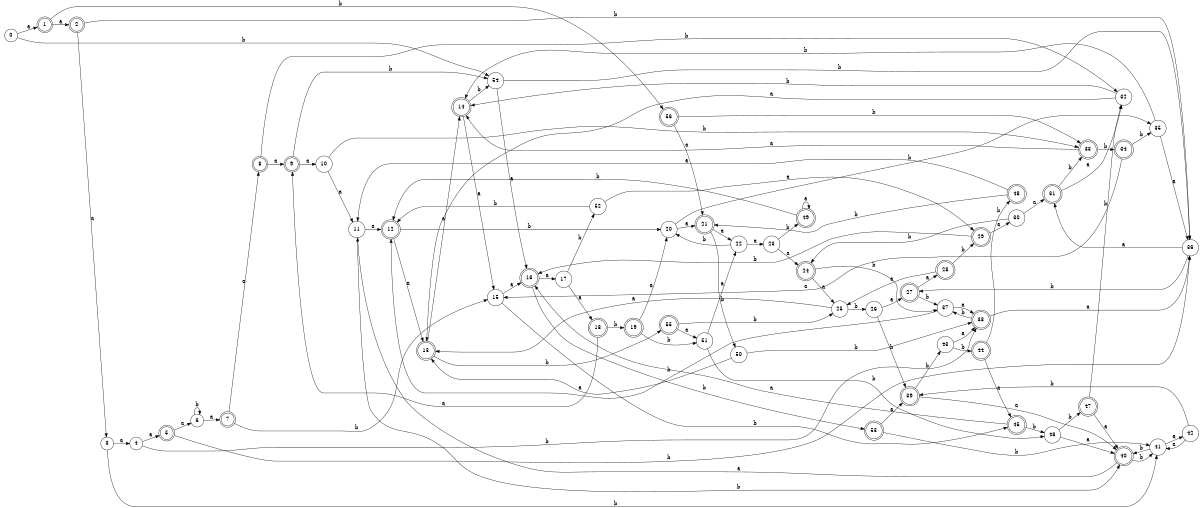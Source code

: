 digraph n46_3 {
__start0 [label="" shape="none"];

rankdir=LR;
size="8,5";

s0 [style="filled", color="black", fillcolor="white" shape="circle", label="0"];
s1 [style="rounded,filled", color="black", fillcolor="white" shape="doublecircle", label="1"];
s2 [style="rounded,filled", color="black", fillcolor="white" shape="doublecircle", label="2"];
s3 [style="filled", color="black", fillcolor="white" shape="circle", label="3"];
s4 [style="filled", color="black", fillcolor="white" shape="circle", label="4"];
s5 [style="rounded,filled", color="black", fillcolor="white" shape="doublecircle", label="5"];
s6 [style="filled", color="black", fillcolor="white" shape="circle", label="6"];
s7 [style="rounded,filled", color="black", fillcolor="white" shape="doublecircle", label="7"];
s8 [style="rounded,filled", color="black", fillcolor="white" shape="doublecircle", label="8"];
s9 [style="rounded,filled", color="black", fillcolor="white" shape="doublecircle", label="9"];
s10 [style="filled", color="black", fillcolor="white" shape="circle", label="10"];
s11 [style="filled", color="black", fillcolor="white" shape="circle", label="11"];
s12 [style="rounded,filled", color="black", fillcolor="white" shape="doublecircle", label="12"];
s13 [style="rounded,filled", color="black", fillcolor="white" shape="doublecircle", label="13"];
s14 [style="rounded,filled", color="black", fillcolor="white" shape="doublecircle", label="14"];
s15 [style="filled", color="black", fillcolor="white" shape="circle", label="15"];
s16 [style="rounded,filled", color="black", fillcolor="white" shape="doublecircle", label="16"];
s17 [style="filled", color="black", fillcolor="white" shape="circle", label="17"];
s18 [style="rounded,filled", color="black", fillcolor="white" shape="doublecircle", label="18"];
s19 [style="rounded,filled", color="black", fillcolor="white" shape="doublecircle", label="19"];
s20 [style="filled", color="black", fillcolor="white" shape="circle", label="20"];
s21 [style="rounded,filled", color="black", fillcolor="white" shape="doublecircle", label="21"];
s22 [style="filled", color="black", fillcolor="white" shape="circle", label="22"];
s23 [style="filled", color="black", fillcolor="white" shape="circle", label="23"];
s24 [style="rounded,filled", color="black", fillcolor="white" shape="doublecircle", label="24"];
s25 [style="filled", color="black", fillcolor="white" shape="circle", label="25"];
s26 [style="filled", color="black", fillcolor="white" shape="circle", label="26"];
s27 [style="rounded,filled", color="black", fillcolor="white" shape="doublecircle", label="27"];
s28 [style="rounded,filled", color="black", fillcolor="white" shape="doublecircle", label="28"];
s29 [style="rounded,filled", color="black", fillcolor="white" shape="doublecircle", label="29"];
s30 [style="filled", color="black", fillcolor="white" shape="circle", label="30"];
s31 [style="rounded,filled", color="black", fillcolor="white" shape="doublecircle", label="31"];
s32 [style="filled", color="black", fillcolor="white" shape="circle", label="32"];
s33 [style="rounded,filled", color="black", fillcolor="white" shape="doublecircle", label="33"];
s34 [style="rounded,filled", color="black", fillcolor="white" shape="doublecircle", label="34"];
s35 [style="filled", color="black", fillcolor="white" shape="circle", label="35"];
s36 [style="filled", color="black", fillcolor="white" shape="circle", label="36"];
s37 [style="filled", color="black", fillcolor="white" shape="circle", label="37"];
s38 [style="rounded,filled", color="black", fillcolor="white" shape="doublecircle", label="38"];
s39 [style="rounded,filled", color="black", fillcolor="white" shape="doublecircle", label="39"];
s40 [style="rounded,filled", color="black", fillcolor="white" shape="doublecircle", label="40"];
s41 [style="filled", color="black", fillcolor="white" shape="circle", label="41"];
s42 [style="filled", color="black", fillcolor="white" shape="circle", label="42"];
s43 [style="filled", color="black", fillcolor="white" shape="circle", label="43"];
s44 [style="rounded,filled", color="black", fillcolor="white" shape="doublecircle", label="44"];
s45 [style="rounded,filled", color="black", fillcolor="white" shape="doublecircle", label="45"];
s46 [style="filled", color="black", fillcolor="white" shape="circle", label="46"];
s47 [style="rounded,filled", color="black", fillcolor="white" shape="doublecircle", label="47"];
s48 [style="rounded,filled", color="black", fillcolor="white" shape="doublecircle", label="48"];
s49 [style="rounded,filled", color="black", fillcolor="white" shape="doublecircle", label="49"];
s50 [style="filled", color="black", fillcolor="white" shape="circle", label="50"];
s51 [style="filled", color="black", fillcolor="white" shape="circle", label="51"];
s52 [style="filled", color="black", fillcolor="white" shape="circle", label="52"];
s53 [style="rounded,filled", color="black", fillcolor="white" shape="doublecircle", label="53"];
s54 [style="filled", color="black", fillcolor="white" shape="circle", label="54"];
s55 [style="rounded,filled", color="black", fillcolor="white" shape="doublecircle", label="55"];
s56 [style="rounded,filled", color="black", fillcolor="white" shape="doublecircle", label="56"];
s0 -> s1 [label="a"];
s0 -> s54 [label="b"];
s1 -> s2 [label="a"];
s1 -> s56 [label="b"];
s2 -> s3 [label="a"];
s2 -> s36 [label="b"];
s3 -> s4 [label="a"];
s3 -> s41 [label="b"];
s4 -> s5 [label="a"];
s4 -> s38 [label="b"];
s5 -> s6 [label="a"];
s5 -> s36 [label="b"];
s6 -> s7 [label="a"];
s6 -> s6 [label="b"];
s7 -> s8 [label="a"];
s7 -> s15 [label="b"];
s8 -> s9 [label="a"];
s8 -> s32 [label="b"];
s9 -> s10 [label="a"];
s9 -> s54 [label="b"];
s10 -> s11 [label="a"];
s10 -> s33 [label="b"];
s11 -> s12 [label="a"];
s11 -> s40 [label="b"];
s12 -> s13 [label="a"];
s12 -> s20 [label="b"];
s13 -> s14 [label="a"];
s13 -> s55 [label="b"];
s14 -> s15 [label="a"];
s14 -> s54 [label="b"];
s15 -> s16 [label="a"];
s15 -> s45 [label="b"];
s16 -> s17 [label="a"];
s16 -> s53 [label="b"];
s17 -> s18 [label="a"];
s17 -> s52 [label="b"];
s18 -> s9 [label="a"];
s18 -> s19 [label="b"];
s19 -> s20 [label="a"];
s19 -> s51 [label="b"];
s20 -> s21 [label="a"];
s20 -> s35 [label="b"];
s21 -> s22 [label="a"];
s21 -> s50 [label="b"];
s22 -> s23 [label="a"];
s22 -> s20 [label="b"];
s23 -> s24 [label="a"];
s23 -> s49 [label="b"];
s24 -> s25 [label="a"];
s24 -> s37 [label="b"];
s25 -> s13 [label="a"];
s25 -> s26 [label="b"];
s26 -> s27 [label="a"];
s26 -> s39 [label="b"];
s27 -> s28 [label="a"];
s27 -> s37 [label="b"];
s28 -> s25 [label="a"];
s28 -> s29 [label="b"];
s29 -> s30 [label="a"];
s29 -> s16 [label="b"];
s30 -> s31 [label="a"];
s30 -> s24 [label="b"];
s31 -> s32 [label="a"];
s31 -> s33 [label="b"];
s32 -> s13 [label="a"];
s32 -> s14 [label="b"];
s33 -> s14 [label="a"];
s33 -> s34 [label="b"];
s34 -> s15 [label="a"];
s34 -> s35 [label="b"];
s35 -> s36 [label="a"];
s35 -> s14 [label="b"];
s36 -> s31 [label="a"];
s36 -> s27 [label="b"];
s37 -> s38 [label="a"];
s37 -> s12 [label="b"];
s38 -> s36 [label="a"];
s38 -> s37 [label="b"];
s39 -> s40 [label="a"];
s39 -> s43 [label="b"];
s40 -> s11 [label="a"];
s40 -> s41 [label="b"];
s41 -> s42 [label="a"];
s41 -> s40 [label="b"];
s42 -> s41 [label="a"];
s42 -> s39 [label="b"];
s43 -> s38 [label="a"];
s43 -> s44 [label="b"];
s44 -> s45 [label="a"];
s44 -> s48 [label="b"];
s45 -> s16 [label="a"];
s45 -> s46 [label="b"];
s46 -> s40 [label="a"];
s46 -> s47 [label="b"];
s47 -> s40 [label="a"];
s47 -> s32 [label="b"];
s48 -> s11 [label="a"];
s48 -> s21 [label="b"];
s49 -> s49 [label="a"];
s49 -> s12 [label="b"];
s50 -> s13 [label="a"];
s50 -> s38 [label="b"];
s51 -> s22 [label="a"];
s51 -> s46 [label="b"];
s52 -> s29 [label="a"];
s52 -> s12 [label="b"];
s53 -> s39 [label="a"];
s53 -> s41 [label="b"];
s54 -> s16 [label="a"];
s54 -> s36 [label="b"];
s55 -> s51 [label="a"];
s55 -> s25 [label="b"];
s56 -> s21 [label="a"];
s56 -> s33 [label="b"];

}